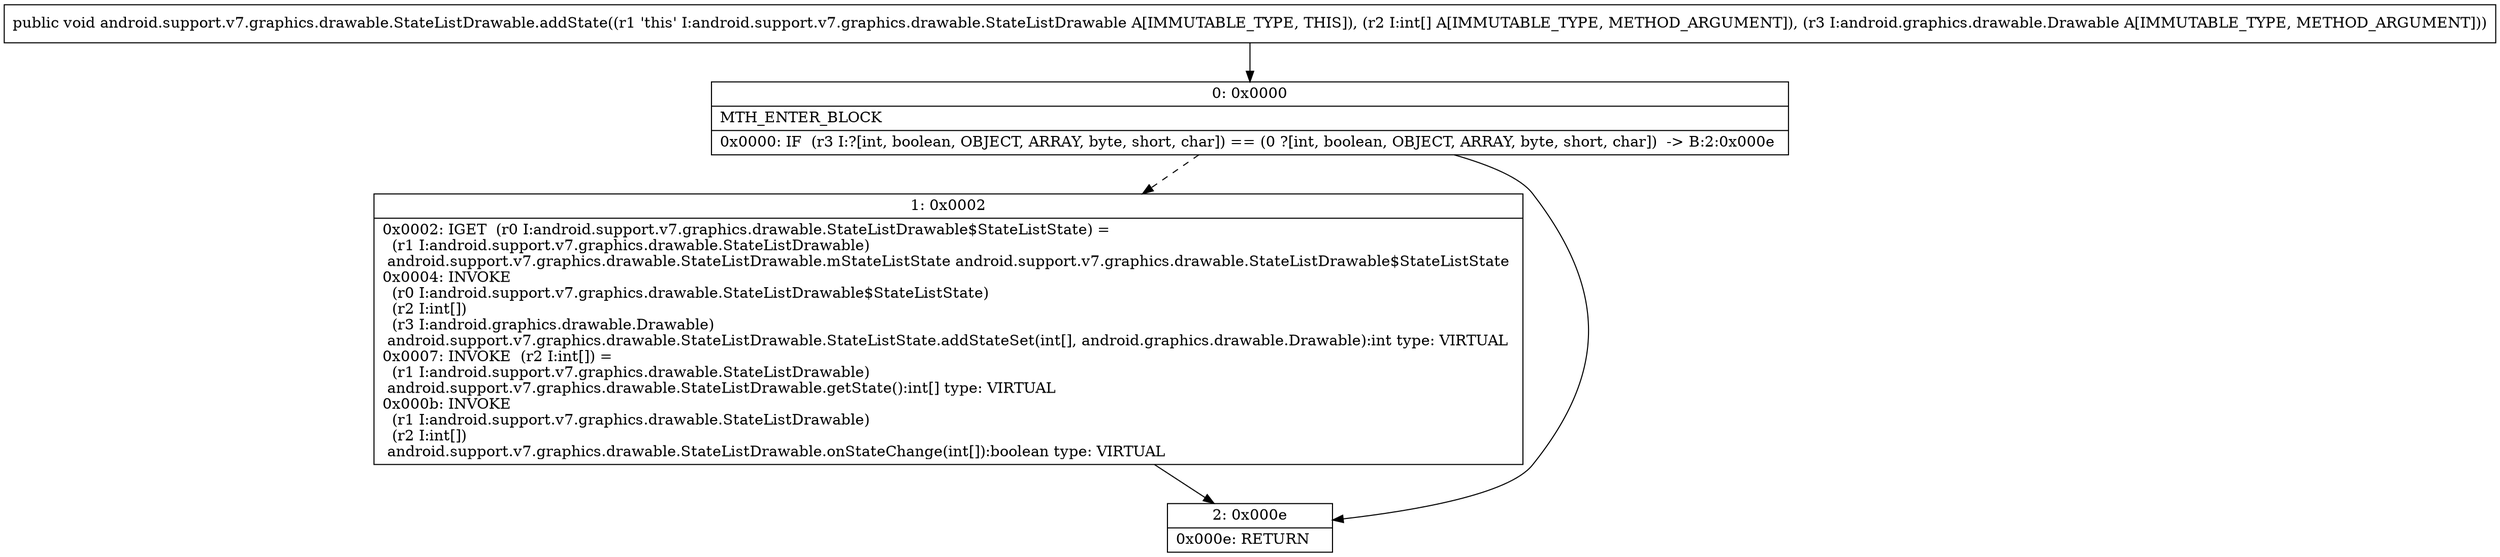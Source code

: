 digraph "CFG forandroid.support.v7.graphics.drawable.StateListDrawable.addState([ILandroid\/graphics\/drawable\/Drawable;)V" {
Node_0 [shape=record,label="{0\:\ 0x0000|MTH_ENTER_BLOCK\l|0x0000: IF  (r3 I:?[int, boolean, OBJECT, ARRAY, byte, short, char]) == (0 ?[int, boolean, OBJECT, ARRAY, byte, short, char])  \-\> B:2:0x000e \l}"];
Node_1 [shape=record,label="{1\:\ 0x0002|0x0002: IGET  (r0 I:android.support.v7.graphics.drawable.StateListDrawable$StateListState) = \l  (r1 I:android.support.v7.graphics.drawable.StateListDrawable)\l android.support.v7.graphics.drawable.StateListDrawable.mStateListState android.support.v7.graphics.drawable.StateListDrawable$StateListState \l0x0004: INVOKE  \l  (r0 I:android.support.v7.graphics.drawable.StateListDrawable$StateListState)\l  (r2 I:int[])\l  (r3 I:android.graphics.drawable.Drawable)\l android.support.v7.graphics.drawable.StateListDrawable.StateListState.addStateSet(int[], android.graphics.drawable.Drawable):int type: VIRTUAL \l0x0007: INVOKE  (r2 I:int[]) = \l  (r1 I:android.support.v7.graphics.drawable.StateListDrawable)\l android.support.v7.graphics.drawable.StateListDrawable.getState():int[] type: VIRTUAL \l0x000b: INVOKE  \l  (r1 I:android.support.v7.graphics.drawable.StateListDrawable)\l  (r2 I:int[])\l android.support.v7.graphics.drawable.StateListDrawable.onStateChange(int[]):boolean type: VIRTUAL \l}"];
Node_2 [shape=record,label="{2\:\ 0x000e|0x000e: RETURN   \l}"];
MethodNode[shape=record,label="{public void android.support.v7.graphics.drawable.StateListDrawable.addState((r1 'this' I:android.support.v7.graphics.drawable.StateListDrawable A[IMMUTABLE_TYPE, THIS]), (r2 I:int[] A[IMMUTABLE_TYPE, METHOD_ARGUMENT]), (r3 I:android.graphics.drawable.Drawable A[IMMUTABLE_TYPE, METHOD_ARGUMENT])) }"];
MethodNode -> Node_0;
Node_0 -> Node_1[style=dashed];
Node_0 -> Node_2;
Node_1 -> Node_2;
}

